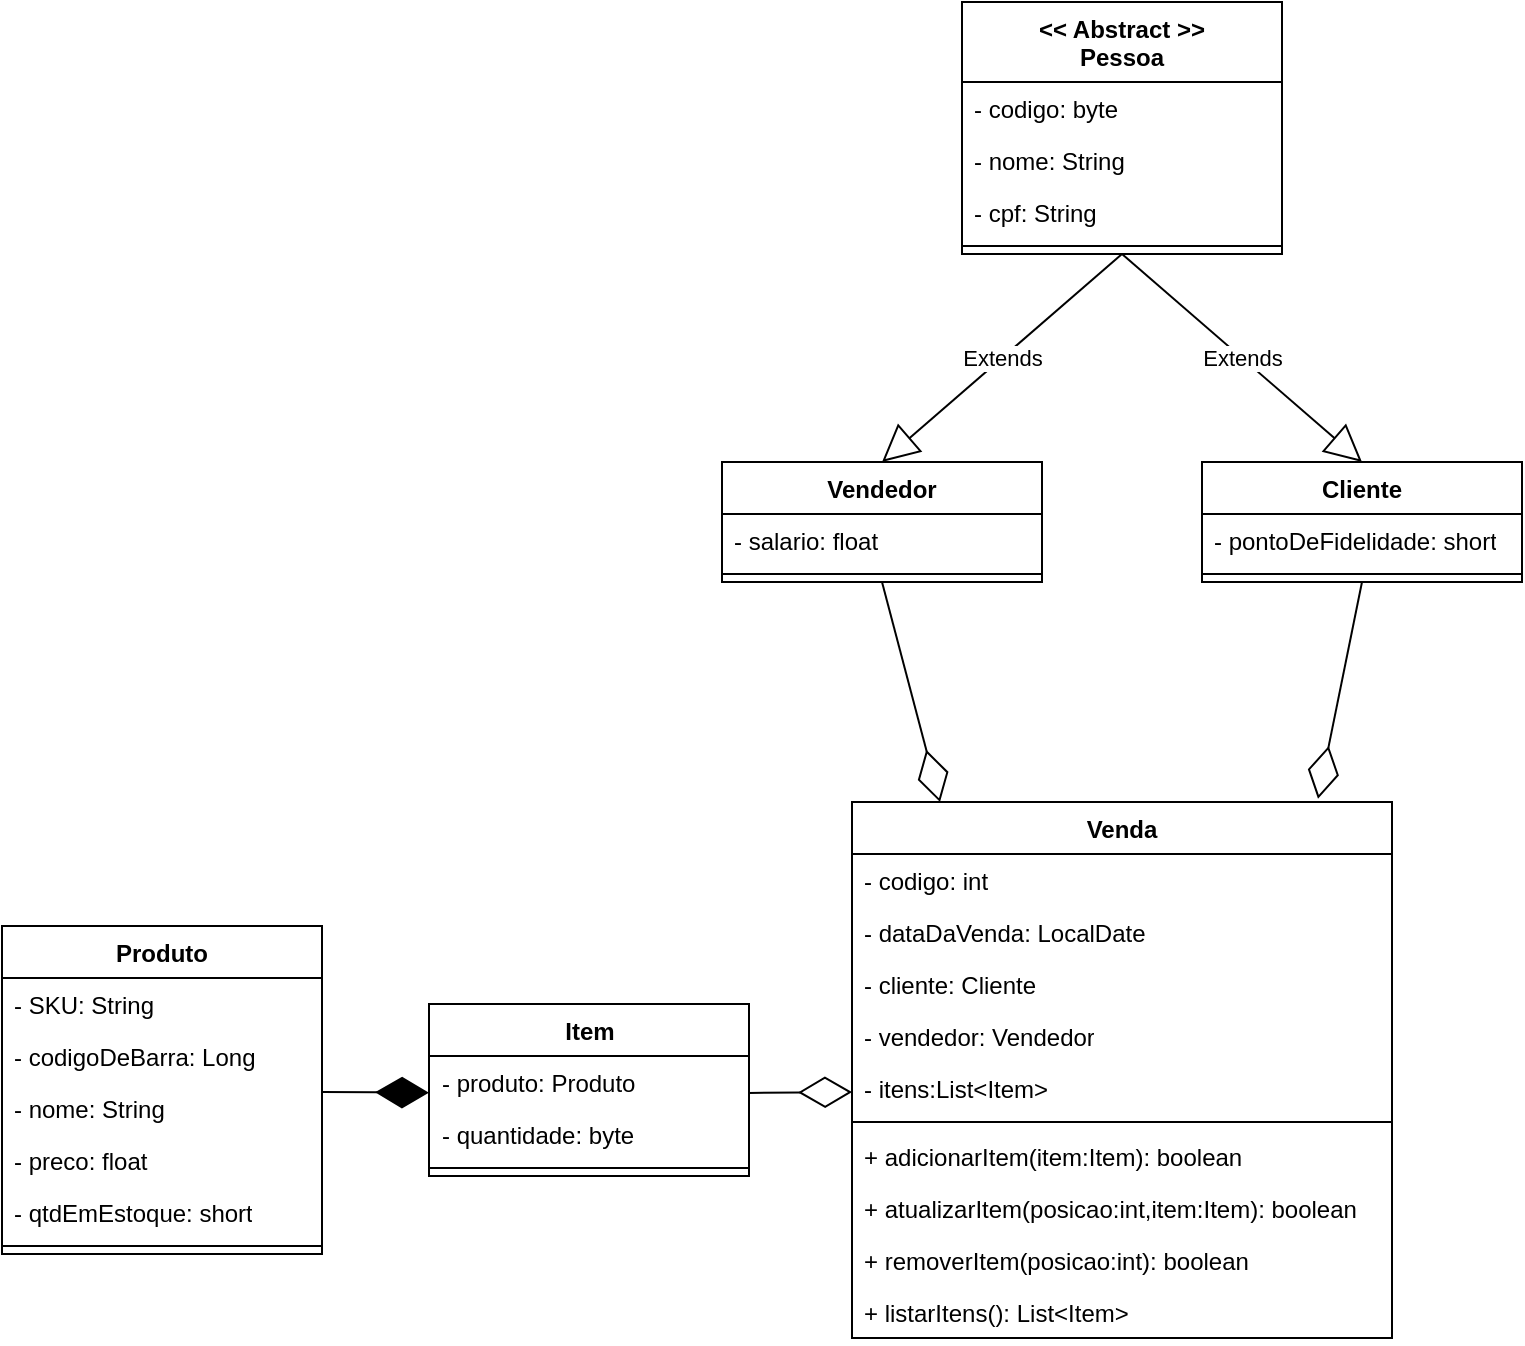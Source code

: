 <mxfile version="21.1.7" type="github">
  <diagram name="Página-1" id="qkjWLM_mK85PG98u6XiB">
    <mxGraphModel dx="733" dy="368" grid="1" gridSize="10" guides="1" tooltips="1" connect="1" arrows="1" fold="1" page="1" pageScale="1" pageWidth="827" pageHeight="1169" math="0" shadow="0">
      <root>
        <mxCell id="0" />
        <mxCell id="1" parent="0" />
        <mxCell id="q3iH9pSLBPDBaZm93Gra-1" value="Produto" style="swimlane;fontStyle=1;align=center;verticalAlign=top;childLayout=stackLayout;horizontal=1;startSize=26;horizontalStack=0;resizeParent=1;resizeParentMax=0;resizeLast=0;collapsible=1;marginBottom=0;whiteSpace=wrap;html=1;" parent="1" vertex="1">
          <mxGeometry x="40" y="502" width="160" height="164" as="geometry" />
        </mxCell>
        <mxCell id="q3iH9pSLBPDBaZm93Gra-2" value="- SKU: String" style="text;strokeColor=none;fillColor=none;align=left;verticalAlign=top;spacingLeft=4;spacingRight=4;overflow=hidden;rotatable=0;points=[[0,0.5],[1,0.5]];portConstraint=eastwest;whiteSpace=wrap;html=1;" parent="q3iH9pSLBPDBaZm93Gra-1" vertex="1">
          <mxGeometry y="26" width="160" height="26" as="geometry" />
        </mxCell>
        <mxCell id="q3iH9pSLBPDBaZm93Gra-5" value="- codigoDeBarra: Long" style="text;strokeColor=none;fillColor=none;align=left;verticalAlign=top;spacingLeft=4;spacingRight=4;overflow=hidden;rotatable=0;points=[[0,0.5],[1,0.5]];portConstraint=eastwest;whiteSpace=wrap;html=1;" parent="q3iH9pSLBPDBaZm93Gra-1" vertex="1">
          <mxGeometry y="52" width="160" height="26" as="geometry" />
        </mxCell>
        <mxCell id="q3iH9pSLBPDBaZm93Gra-6" value="- nome: String" style="text;strokeColor=none;fillColor=none;align=left;verticalAlign=top;spacingLeft=4;spacingRight=4;overflow=hidden;rotatable=0;points=[[0,0.5],[1,0.5]];portConstraint=eastwest;whiteSpace=wrap;html=1;" parent="q3iH9pSLBPDBaZm93Gra-1" vertex="1">
          <mxGeometry y="78" width="160" height="26" as="geometry" />
        </mxCell>
        <mxCell id="q3iH9pSLBPDBaZm93Gra-7" value="- preco: float" style="text;strokeColor=none;fillColor=none;align=left;verticalAlign=top;spacingLeft=4;spacingRight=4;overflow=hidden;rotatable=0;points=[[0,0.5],[1,0.5]];portConstraint=eastwest;whiteSpace=wrap;html=1;" parent="q3iH9pSLBPDBaZm93Gra-1" vertex="1">
          <mxGeometry y="104" width="160" height="26" as="geometry" />
        </mxCell>
        <mxCell id="q3iH9pSLBPDBaZm93Gra-8" value="- qtdEmEstoque: short" style="text;strokeColor=none;fillColor=none;align=left;verticalAlign=top;spacingLeft=4;spacingRight=4;overflow=hidden;rotatable=0;points=[[0,0.5],[1,0.5]];portConstraint=eastwest;whiteSpace=wrap;html=1;" parent="q3iH9pSLBPDBaZm93Gra-1" vertex="1">
          <mxGeometry y="130" width="160" height="26" as="geometry" />
        </mxCell>
        <mxCell id="q3iH9pSLBPDBaZm93Gra-3" value="" style="line;strokeWidth=1;fillColor=none;align=left;verticalAlign=middle;spacingTop=-1;spacingLeft=3;spacingRight=3;rotatable=0;labelPosition=right;points=[];portConstraint=eastwest;strokeColor=inherit;" parent="q3iH9pSLBPDBaZm93Gra-1" vertex="1">
          <mxGeometry y="156" width="160" height="8" as="geometry" />
        </mxCell>
        <mxCell id="q3iH9pSLBPDBaZm93Gra-9" value="Venda" style="swimlane;fontStyle=1;align=center;verticalAlign=top;childLayout=stackLayout;horizontal=1;startSize=26;horizontalStack=0;resizeParent=1;resizeParentMax=0;resizeLast=0;collapsible=1;marginBottom=0;whiteSpace=wrap;html=1;" parent="1" vertex="1">
          <mxGeometry x="465" y="440" width="270" height="268" as="geometry" />
        </mxCell>
        <mxCell id="q3iH9pSLBPDBaZm93Gra-10" value="- codigo: int&lt;span style=&quot;white-space: pre;&quot;&gt; &lt;/span&gt;" style="text;strokeColor=none;fillColor=none;align=left;verticalAlign=top;spacingLeft=4;spacingRight=4;overflow=hidden;rotatable=0;points=[[0,0.5],[1,0.5]];portConstraint=eastwest;whiteSpace=wrap;html=1;" parent="q3iH9pSLBPDBaZm93Gra-9" vertex="1">
          <mxGeometry y="26" width="270" height="26" as="geometry" />
        </mxCell>
        <mxCell id="q3iH9pSLBPDBaZm93Gra-13" value="- dataDaVenda: LocalDate" style="text;strokeColor=none;fillColor=none;align=left;verticalAlign=top;spacingLeft=4;spacingRight=4;overflow=hidden;rotatable=0;points=[[0,0.5],[1,0.5]];portConstraint=eastwest;whiteSpace=wrap;html=1;" parent="q3iH9pSLBPDBaZm93Gra-9" vertex="1">
          <mxGeometry y="52" width="270" height="26" as="geometry" />
        </mxCell>
        <mxCell id="q3iH9pSLBPDBaZm93Gra-14" value="- cliente: Cliente" style="text;strokeColor=none;fillColor=none;align=left;verticalAlign=top;spacingLeft=4;spacingRight=4;overflow=hidden;rotatable=0;points=[[0,0.5],[1,0.5]];portConstraint=eastwest;whiteSpace=wrap;html=1;" parent="q3iH9pSLBPDBaZm93Gra-9" vertex="1">
          <mxGeometry y="78" width="270" height="26" as="geometry" />
        </mxCell>
        <mxCell id="q3iH9pSLBPDBaZm93Gra-31" value="- vendedor: Vendedor" style="text;strokeColor=none;fillColor=none;align=left;verticalAlign=top;spacingLeft=4;spacingRight=4;overflow=hidden;rotatable=0;points=[[0,0.5],[1,0.5]];portConstraint=eastwest;whiteSpace=wrap;html=1;" parent="q3iH9pSLBPDBaZm93Gra-9" vertex="1">
          <mxGeometry y="104" width="270" height="26" as="geometry" />
        </mxCell>
        <mxCell id="q3iH9pSLBPDBaZm93Gra-43" value="- itens:List&amp;lt;Item&amp;gt;" style="text;strokeColor=none;fillColor=none;align=left;verticalAlign=top;spacingLeft=4;spacingRight=4;overflow=hidden;rotatable=0;points=[[0,0.5],[1,0.5]];portConstraint=eastwest;whiteSpace=wrap;html=1;" parent="q3iH9pSLBPDBaZm93Gra-9" vertex="1">
          <mxGeometry y="130" width="270" height="26" as="geometry" />
        </mxCell>
        <mxCell id="q3iH9pSLBPDBaZm93Gra-11" value="" style="line;strokeWidth=1;fillColor=none;align=left;verticalAlign=middle;spacingTop=-1;spacingLeft=3;spacingRight=3;rotatable=0;labelPosition=right;points=[];portConstraint=eastwest;strokeColor=inherit;" parent="q3iH9pSLBPDBaZm93Gra-9" vertex="1">
          <mxGeometry y="156" width="270" height="8" as="geometry" />
        </mxCell>
        <mxCell id="q3iH9pSLBPDBaZm93Gra-12" value="+ adicionarItem(item:Item): boolean" style="text;strokeColor=none;fillColor=none;align=left;verticalAlign=top;spacingLeft=4;spacingRight=4;overflow=hidden;rotatable=0;points=[[0,0.5],[1,0.5]];portConstraint=eastwest;whiteSpace=wrap;html=1;" parent="q3iH9pSLBPDBaZm93Gra-9" vertex="1">
          <mxGeometry y="164" width="270" height="26" as="geometry" />
        </mxCell>
        <mxCell id="q3iH9pSLBPDBaZm93Gra-44" value="+ atualizarItem(posicao:int,item:Item): boolean" style="text;strokeColor=none;fillColor=none;align=left;verticalAlign=top;spacingLeft=4;spacingRight=4;overflow=hidden;rotatable=0;points=[[0,0.5],[1,0.5]];portConstraint=eastwest;whiteSpace=wrap;html=1;" parent="q3iH9pSLBPDBaZm93Gra-9" vertex="1">
          <mxGeometry y="190" width="270" height="26" as="geometry" />
        </mxCell>
        <mxCell id="q3iH9pSLBPDBaZm93Gra-45" value="+ removerItem(posicao:int): boolean" style="text;strokeColor=none;fillColor=none;align=left;verticalAlign=top;spacingLeft=4;spacingRight=4;overflow=hidden;rotatable=0;points=[[0,0.5],[1,0.5]];portConstraint=eastwest;whiteSpace=wrap;html=1;" parent="q3iH9pSLBPDBaZm93Gra-9" vertex="1">
          <mxGeometry y="216" width="270" height="26" as="geometry" />
        </mxCell>
        <mxCell id="q3iH9pSLBPDBaZm93Gra-46" value="+ listarItens(): List&amp;lt;Item&amp;gt;" style="text;strokeColor=none;fillColor=none;align=left;verticalAlign=top;spacingLeft=4;spacingRight=4;overflow=hidden;rotatable=0;points=[[0,0.5],[1,0.5]];portConstraint=eastwest;whiteSpace=wrap;html=1;" parent="q3iH9pSLBPDBaZm93Gra-9" vertex="1">
          <mxGeometry y="242" width="270" height="26" as="geometry" />
        </mxCell>
        <mxCell id="q3iH9pSLBPDBaZm93Gra-15" value="&lt;div&gt;&amp;lt;&amp;lt; Abstract &amp;gt;&amp;gt;&lt;br&gt;&lt;/div&gt;&lt;div&gt;Pessoa&lt;/div&gt;" style="swimlane;fontStyle=1;align=center;verticalAlign=top;childLayout=stackLayout;horizontal=1;startSize=40;horizontalStack=0;resizeParent=1;resizeParentMax=0;resizeLast=0;collapsible=1;marginBottom=0;whiteSpace=wrap;html=1;" parent="1" vertex="1">
          <mxGeometry x="520" y="40" width="160" height="126" as="geometry" />
        </mxCell>
        <mxCell id="q3iH9pSLBPDBaZm93Gra-16" value="- codigo: byte" style="text;strokeColor=none;fillColor=none;align=left;verticalAlign=top;spacingLeft=4;spacingRight=4;overflow=hidden;rotatable=0;points=[[0,0.5],[1,0.5]];portConstraint=eastwest;whiteSpace=wrap;html=1;" parent="q3iH9pSLBPDBaZm93Gra-15" vertex="1">
          <mxGeometry y="40" width="160" height="26" as="geometry" />
        </mxCell>
        <mxCell id="q3iH9pSLBPDBaZm93Gra-19" value="- nome: String" style="text;strokeColor=none;fillColor=none;align=left;verticalAlign=top;spacingLeft=4;spacingRight=4;overflow=hidden;rotatable=0;points=[[0,0.5],[1,0.5]];portConstraint=eastwest;whiteSpace=wrap;html=1;" parent="q3iH9pSLBPDBaZm93Gra-15" vertex="1">
          <mxGeometry y="66" width="160" height="26" as="geometry" />
        </mxCell>
        <mxCell id="q3iH9pSLBPDBaZm93Gra-20" value="- cpf: String" style="text;strokeColor=none;fillColor=none;align=left;verticalAlign=top;spacingLeft=4;spacingRight=4;overflow=hidden;rotatable=0;points=[[0,0.5],[1,0.5]];portConstraint=eastwest;whiteSpace=wrap;html=1;" parent="q3iH9pSLBPDBaZm93Gra-15" vertex="1">
          <mxGeometry y="92" width="160" height="26" as="geometry" />
        </mxCell>
        <mxCell id="q3iH9pSLBPDBaZm93Gra-17" value="" style="line;strokeWidth=1;fillColor=none;align=left;verticalAlign=middle;spacingTop=-1;spacingLeft=3;spacingRight=3;rotatable=0;labelPosition=right;points=[];portConstraint=eastwest;strokeColor=inherit;" parent="q3iH9pSLBPDBaZm93Gra-15" vertex="1">
          <mxGeometry y="118" width="160" height="8" as="geometry" />
        </mxCell>
        <mxCell id="q3iH9pSLBPDBaZm93Gra-21" value="Vendedor" style="swimlane;fontStyle=1;align=center;verticalAlign=top;childLayout=stackLayout;horizontal=1;startSize=26;horizontalStack=0;resizeParent=1;resizeParentMax=0;resizeLast=0;collapsible=1;marginBottom=0;whiteSpace=wrap;html=1;" parent="1" vertex="1">
          <mxGeometry x="400" y="270" width="160" height="60" as="geometry" />
        </mxCell>
        <mxCell id="q3iH9pSLBPDBaZm93Gra-22" value="- salario: float" style="text;strokeColor=none;fillColor=none;align=left;verticalAlign=top;spacingLeft=4;spacingRight=4;overflow=hidden;rotatable=0;points=[[0,0.5],[1,0.5]];portConstraint=eastwest;whiteSpace=wrap;html=1;" parent="q3iH9pSLBPDBaZm93Gra-21" vertex="1">
          <mxGeometry y="26" width="160" height="26" as="geometry" />
        </mxCell>
        <mxCell id="q3iH9pSLBPDBaZm93Gra-23" value="" style="line;strokeWidth=1;fillColor=none;align=left;verticalAlign=middle;spacingTop=-1;spacingLeft=3;spacingRight=3;rotatable=0;labelPosition=right;points=[];portConstraint=eastwest;strokeColor=inherit;" parent="q3iH9pSLBPDBaZm93Gra-21" vertex="1">
          <mxGeometry y="52" width="160" height="8" as="geometry" />
        </mxCell>
        <mxCell id="q3iH9pSLBPDBaZm93Gra-25" value="Cliente" style="swimlane;fontStyle=1;align=center;verticalAlign=top;childLayout=stackLayout;horizontal=1;startSize=26;horizontalStack=0;resizeParent=1;resizeParentMax=0;resizeLast=0;collapsible=1;marginBottom=0;whiteSpace=wrap;html=1;" parent="1" vertex="1">
          <mxGeometry x="640" y="270" width="160" height="60" as="geometry" />
        </mxCell>
        <mxCell id="q3iH9pSLBPDBaZm93Gra-26" value="- pontoDeFidelidade: short" style="text;strokeColor=none;fillColor=none;align=left;verticalAlign=top;spacingLeft=4;spacingRight=4;overflow=hidden;rotatable=0;points=[[0,0.5],[1,0.5]];portConstraint=eastwest;whiteSpace=wrap;html=1;" parent="q3iH9pSLBPDBaZm93Gra-25" vertex="1">
          <mxGeometry y="26" width="160" height="26" as="geometry" />
        </mxCell>
        <mxCell id="q3iH9pSLBPDBaZm93Gra-27" value="" style="line;strokeWidth=1;fillColor=none;align=left;verticalAlign=middle;spacingTop=-1;spacingLeft=3;spacingRight=3;rotatable=0;labelPosition=right;points=[];portConstraint=eastwest;strokeColor=inherit;" parent="q3iH9pSLBPDBaZm93Gra-25" vertex="1">
          <mxGeometry y="52" width="160" height="8" as="geometry" />
        </mxCell>
        <mxCell id="q3iH9pSLBPDBaZm93Gra-29" value="Extends" style="endArrow=block;endSize=16;endFill=0;html=1;rounded=0;exitX=0.5;exitY=1;exitDx=0;exitDy=0;entryX=0.5;entryY=0;entryDx=0;entryDy=0;" parent="1" source="q3iH9pSLBPDBaZm93Gra-15" target="q3iH9pSLBPDBaZm93Gra-25" edge="1">
          <mxGeometry width="160" relative="1" as="geometry">
            <mxPoint x="580" y="220" as="sourcePoint" />
            <mxPoint x="740" y="220" as="targetPoint" />
          </mxGeometry>
        </mxCell>
        <mxCell id="q3iH9pSLBPDBaZm93Gra-30" value="Extends" style="endArrow=block;endSize=16;endFill=0;html=1;rounded=0;exitX=0.5;exitY=1;exitDx=0;exitDy=0;entryX=0.5;entryY=0;entryDx=0;entryDy=0;" parent="1" source="q3iH9pSLBPDBaZm93Gra-15" target="q3iH9pSLBPDBaZm93Gra-21" edge="1">
          <mxGeometry width="160" relative="1" as="geometry">
            <mxPoint x="603.04" y="192.988" as="sourcePoint" />
            <mxPoint x="665" y="278" as="targetPoint" />
          </mxGeometry>
        </mxCell>
        <mxCell id="q3iH9pSLBPDBaZm93Gra-32" value="" style="endArrow=diamondThin;endFill=0;endSize=24;html=1;rounded=0;entryX=0.863;entryY=-0.006;entryDx=0;entryDy=0;entryPerimeter=0;exitX=0.5;exitY=1;exitDx=0;exitDy=0;" parent="1" source="q3iH9pSLBPDBaZm93Gra-25" target="q3iH9pSLBPDBaZm93Gra-9" edge="1">
          <mxGeometry width="160" relative="1" as="geometry">
            <mxPoint x="716.96" y="356" as="sourcePoint" />
            <mxPoint x="756" y="420" as="targetPoint" />
          </mxGeometry>
        </mxCell>
        <mxCell id="q3iH9pSLBPDBaZm93Gra-33" value="" style="endArrow=diamondThin;endFill=0;endSize=24;html=1;rounded=0;exitX=0.5;exitY=1;exitDx=0;exitDy=0;entryX=0.163;entryY=0;entryDx=0;entryDy=0;entryPerimeter=0;" parent="1" source="q3iH9pSLBPDBaZm93Gra-21" target="q3iH9pSLBPDBaZm93Gra-9" edge="1">
          <mxGeometry width="160" relative="1" as="geometry">
            <mxPoint x="479.04" y="356.988" as="sourcePoint" />
            <mxPoint x="536" y="400" as="targetPoint" />
          </mxGeometry>
        </mxCell>
        <mxCell id="q3iH9pSLBPDBaZm93Gra-36" value="Item" style="swimlane;fontStyle=1;align=center;verticalAlign=top;childLayout=stackLayout;horizontal=1;startSize=26;horizontalStack=0;resizeParent=1;resizeParentMax=0;resizeLast=0;collapsible=1;marginBottom=0;whiteSpace=wrap;html=1;" parent="1" vertex="1">
          <mxGeometry x="253.5" y="541" width="160" height="86" as="geometry" />
        </mxCell>
        <mxCell id="q3iH9pSLBPDBaZm93Gra-37" value="- produto: Produto" style="text;strokeColor=none;fillColor=none;align=left;verticalAlign=top;spacingLeft=4;spacingRight=4;overflow=hidden;rotatable=0;points=[[0,0.5],[1,0.5]];portConstraint=eastwest;whiteSpace=wrap;html=1;" parent="q3iH9pSLBPDBaZm93Gra-36" vertex="1">
          <mxGeometry y="26" width="160" height="26" as="geometry" />
        </mxCell>
        <mxCell id="q3iH9pSLBPDBaZm93Gra-41" value="" style="endArrow=diamondThin;endFill=1;endSize=24;html=1;rounded=0;exitX=1;exitY=0.5;exitDx=0;exitDy=0;entryX=0;entryY=0.706;entryDx=0;entryDy=0;entryPerimeter=0;" parent="q3iH9pSLBPDBaZm93Gra-36" target="q3iH9pSLBPDBaZm93Gra-37" edge="1">
          <mxGeometry width="160" relative="1" as="geometry">
            <mxPoint x="-53.5" y="44.0" as="sourcePoint" />
            <mxPoint x="-3.5" y="44" as="targetPoint" />
          </mxGeometry>
        </mxCell>
        <mxCell id="q3iH9pSLBPDBaZm93Gra-40" value="- quantidade: byte" style="text;strokeColor=none;fillColor=none;align=left;verticalAlign=top;spacingLeft=4;spacingRight=4;overflow=hidden;rotatable=0;points=[[0,0.5],[1,0.5]];portConstraint=eastwest;whiteSpace=wrap;html=1;" parent="q3iH9pSLBPDBaZm93Gra-36" vertex="1">
          <mxGeometry y="52" width="160" height="26" as="geometry" />
        </mxCell>
        <mxCell id="q3iH9pSLBPDBaZm93Gra-38" value="" style="line;strokeWidth=1;fillColor=none;align=left;verticalAlign=middle;spacingTop=-1;spacingLeft=3;spacingRight=3;rotatable=0;labelPosition=right;points=[];portConstraint=eastwest;strokeColor=inherit;" parent="q3iH9pSLBPDBaZm93Gra-36" vertex="1">
          <mxGeometry y="78" width="160" height="8" as="geometry" />
        </mxCell>
        <mxCell id="q3iH9pSLBPDBaZm93Gra-42" value="" style="endArrow=diamondThin;endFill=0;endSize=24;html=1;rounded=0;entryX=0;entryY=0.5;entryDx=0;entryDy=0;exitX=0.998;exitY=0.711;exitDx=0;exitDy=0;exitPerimeter=0;" parent="1" source="q3iH9pSLBPDBaZm93Gra-37" edge="1">
          <mxGeometry width="160" relative="1" as="geometry">
            <mxPoint x="420" y="585" as="sourcePoint" />
            <mxPoint x="465" y="585.0" as="targetPoint" />
          </mxGeometry>
        </mxCell>
      </root>
    </mxGraphModel>
  </diagram>
</mxfile>
